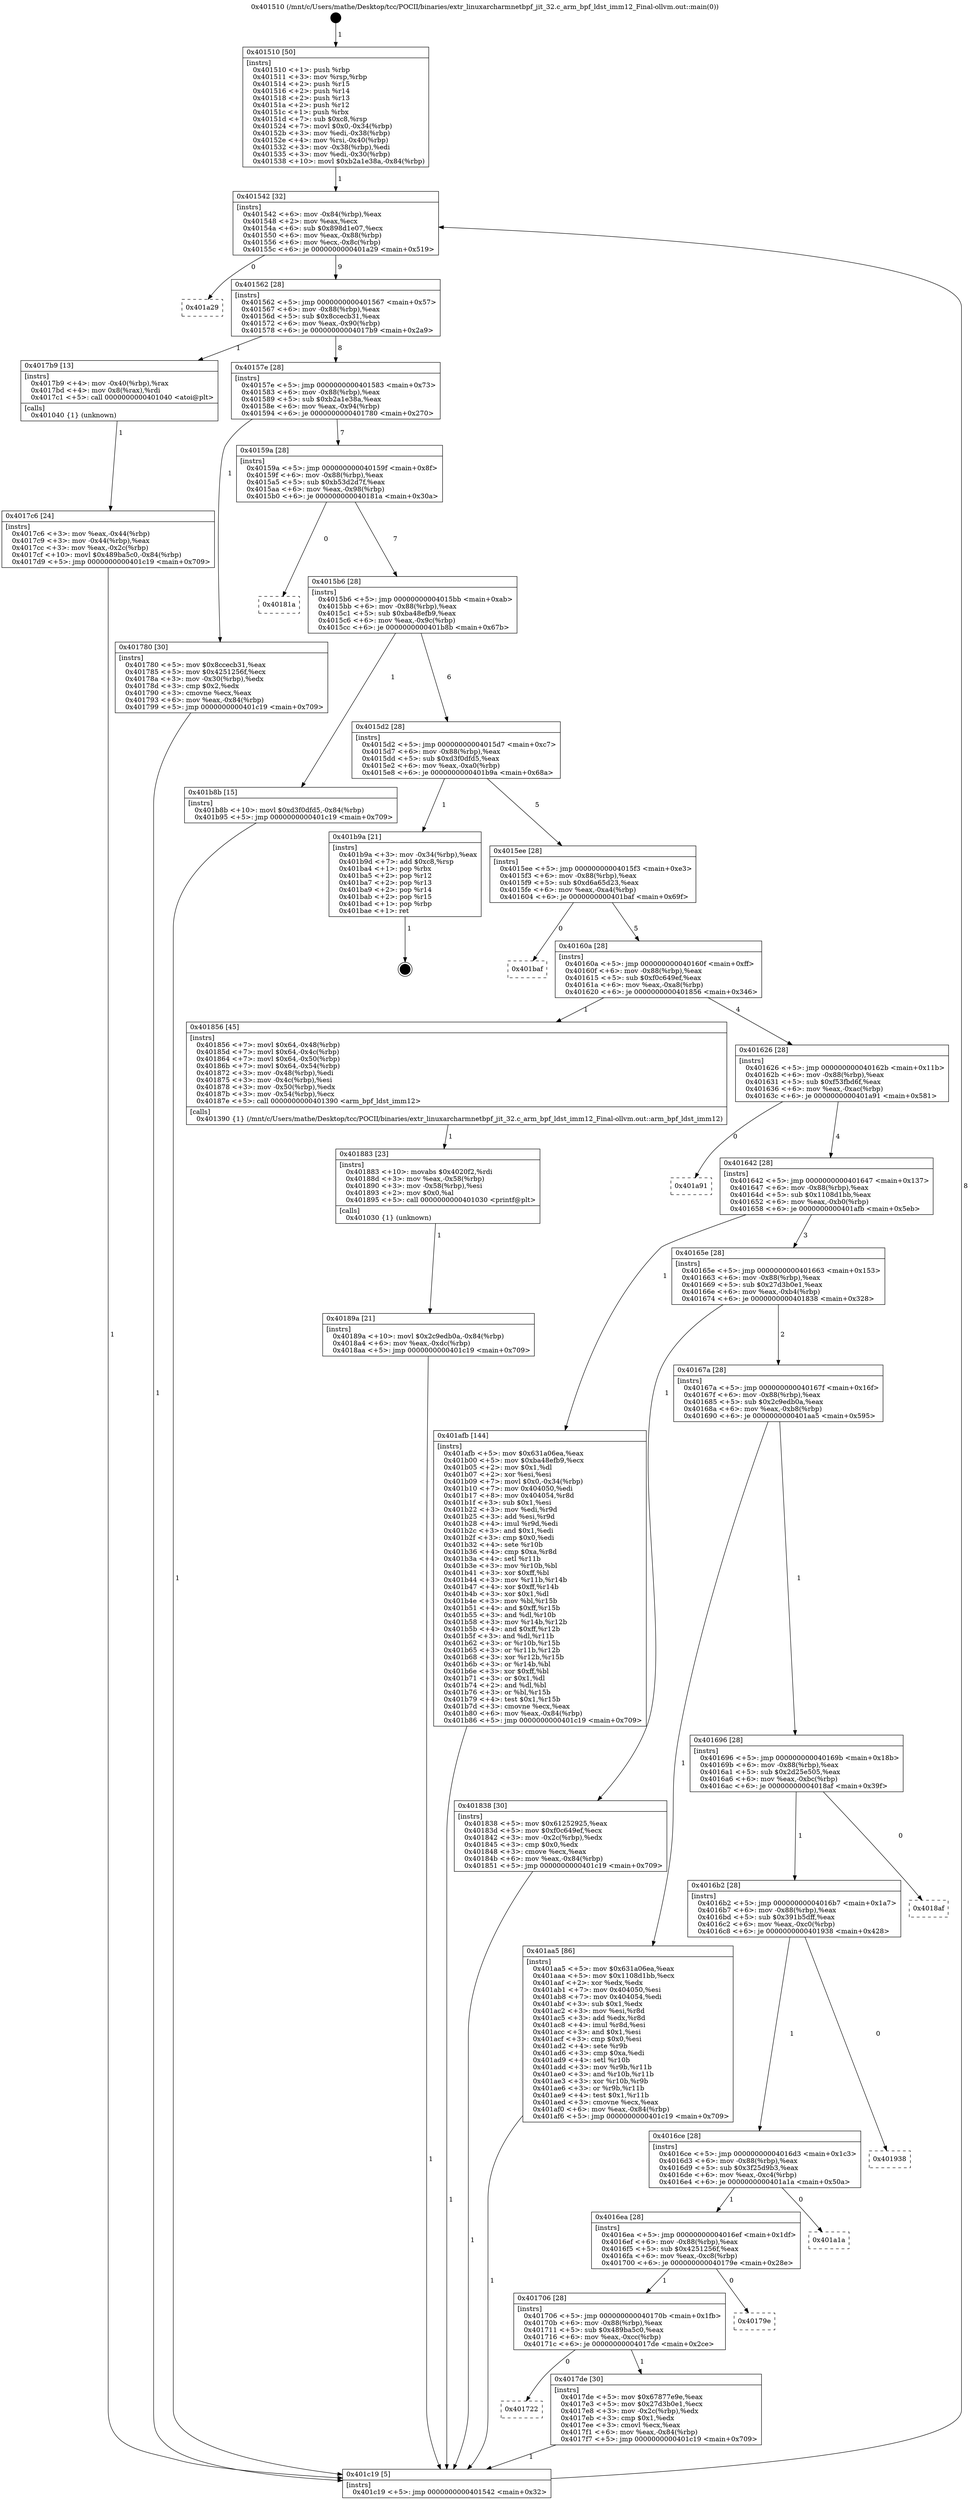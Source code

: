 digraph "0x401510" {
  label = "0x401510 (/mnt/c/Users/mathe/Desktop/tcc/POCII/binaries/extr_linuxarcharmnetbpf_jit_32.c_arm_bpf_ldst_imm12_Final-ollvm.out::main(0))"
  labelloc = "t"
  node[shape=record]

  Entry [label="",width=0.3,height=0.3,shape=circle,fillcolor=black,style=filled]
  "0x401542" [label="{
     0x401542 [32]\l
     | [instrs]\l
     &nbsp;&nbsp;0x401542 \<+6\>: mov -0x84(%rbp),%eax\l
     &nbsp;&nbsp;0x401548 \<+2\>: mov %eax,%ecx\l
     &nbsp;&nbsp;0x40154a \<+6\>: sub $0x898d1e07,%ecx\l
     &nbsp;&nbsp;0x401550 \<+6\>: mov %eax,-0x88(%rbp)\l
     &nbsp;&nbsp;0x401556 \<+6\>: mov %ecx,-0x8c(%rbp)\l
     &nbsp;&nbsp;0x40155c \<+6\>: je 0000000000401a29 \<main+0x519\>\l
  }"]
  "0x401a29" [label="{
     0x401a29\l
  }", style=dashed]
  "0x401562" [label="{
     0x401562 [28]\l
     | [instrs]\l
     &nbsp;&nbsp;0x401562 \<+5\>: jmp 0000000000401567 \<main+0x57\>\l
     &nbsp;&nbsp;0x401567 \<+6\>: mov -0x88(%rbp),%eax\l
     &nbsp;&nbsp;0x40156d \<+5\>: sub $0x8ccecb31,%eax\l
     &nbsp;&nbsp;0x401572 \<+6\>: mov %eax,-0x90(%rbp)\l
     &nbsp;&nbsp;0x401578 \<+6\>: je 00000000004017b9 \<main+0x2a9\>\l
  }"]
  Exit [label="",width=0.3,height=0.3,shape=circle,fillcolor=black,style=filled,peripheries=2]
  "0x4017b9" [label="{
     0x4017b9 [13]\l
     | [instrs]\l
     &nbsp;&nbsp;0x4017b9 \<+4\>: mov -0x40(%rbp),%rax\l
     &nbsp;&nbsp;0x4017bd \<+4\>: mov 0x8(%rax),%rdi\l
     &nbsp;&nbsp;0x4017c1 \<+5\>: call 0000000000401040 \<atoi@plt\>\l
     | [calls]\l
     &nbsp;&nbsp;0x401040 \{1\} (unknown)\l
  }"]
  "0x40157e" [label="{
     0x40157e [28]\l
     | [instrs]\l
     &nbsp;&nbsp;0x40157e \<+5\>: jmp 0000000000401583 \<main+0x73\>\l
     &nbsp;&nbsp;0x401583 \<+6\>: mov -0x88(%rbp),%eax\l
     &nbsp;&nbsp;0x401589 \<+5\>: sub $0xb2a1e38a,%eax\l
     &nbsp;&nbsp;0x40158e \<+6\>: mov %eax,-0x94(%rbp)\l
     &nbsp;&nbsp;0x401594 \<+6\>: je 0000000000401780 \<main+0x270\>\l
  }"]
  "0x40189a" [label="{
     0x40189a [21]\l
     | [instrs]\l
     &nbsp;&nbsp;0x40189a \<+10\>: movl $0x2c9edb0a,-0x84(%rbp)\l
     &nbsp;&nbsp;0x4018a4 \<+6\>: mov %eax,-0xdc(%rbp)\l
     &nbsp;&nbsp;0x4018aa \<+5\>: jmp 0000000000401c19 \<main+0x709\>\l
  }"]
  "0x401780" [label="{
     0x401780 [30]\l
     | [instrs]\l
     &nbsp;&nbsp;0x401780 \<+5\>: mov $0x8ccecb31,%eax\l
     &nbsp;&nbsp;0x401785 \<+5\>: mov $0x4251256f,%ecx\l
     &nbsp;&nbsp;0x40178a \<+3\>: mov -0x30(%rbp),%edx\l
     &nbsp;&nbsp;0x40178d \<+3\>: cmp $0x2,%edx\l
     &nbsp;&nbsp;0x401790 \<+3\>: cmovne %ecx,%eax\l
     &nbsp;&nbsp;0x401793 \<+6\>: mov %eax,-0x84(%rbp)\l
     &nbsp;&nbsp;0x401799 \<+5\>: jmp 0000000000401c19 \<main+0x709\>\l
  }"]
  "0x40159a" [label="{
     0x40159a [28]\l
     | [instrs]\l
     &nbsp;&nbsp;0x40159a \<+5\>: jmp 000000000040159f \<main+0x8f\>\l
     &nbsp;&nbsp;0x40159f \<+6\>: mov -0x88(%rbp),%eax\l
     &nbsp;&nbsp;0x4015a5 \<+5\>: sub $0xb53d2d7f,%eax\l
     &nbsp;&nbsp;0x4015aa \<+6\>: mov %eax,-0x98(%rbp)\l
     &nbsp;&nbsp;0x4015b0 \<+6\>: je 000000000040181a \<main+0x30a\>\l
  }"]
  "0x401c19" [label="{
     0x401c19 [5]\l
     | [instrs]\l
     &nbsp;&nbsp;0x401c19 \<+5\>: jmp 0000000000401542 \<main+0x32\>\l
  }"]
  "0x401510" [label="{
     0x401510 [50]\l
     | [instrs]\l
     &nbsp;&nbsp;0x401510 \<+1\>: push %rbp\l
     &nbsp;&nbsp;0x401511 \<+3\>: mov %rsp,%rbp\l
     &nbsp;&nbsp;0x401514 \<+2\>: push %r15\l
     &nbsp;&nbsp;0x401516 \<+2\>: push %r14\l
     &nbsp;&nbsp;0x401518 \<+2\>: push %r13\l
     &nbsp;&nbsp;0x40151a \<+2\>: push %r12\l
     &nbsp;&nbsp;0x40151c \<+1\>: push %rbx\l
     &nbsp;&nbsp;0x40151d \<+7\>: sub $0xc8,%rsp\l
     &nbsp;&nbsp;0x401524 \<+7\>: movl $0x0,-0x34(%rbp)\l
     &nbsp;&nbsp;0x40152b \<+3\>: mov %edi,-0x38(%rbp)\l
     &nbsp;&nbsp;0x40152e \<+4\>: mov %rsi,-0x40(%rbp)\l
     &nbsp;&nbsp;0x401532 \<+3\>: mov -0x38(%rbp),%edi\l
     &nbsp;&nbsp;0x401535 \<+3\>: mov %edi,-0x30(%rbp)\l
     &nbsp;&nbsp;0x401538 \<+10\>: movl $0xb2a1e38a,-0x84(%rbp)\l
  }"]
  "0x4017c6" [label="{
     0x4017c6 [24]\l
     | [instrs]\l
     &nbsp;&nbsp;0x4017c6 \<+3\>: mov %eax,-0x44(%rbp)\l
     &nbsp;&nbsp;0x4017c9 \<+3\>: mov -0x44(%rbp),%eax\l
     &nbsp;&nbsp;0x4017cc \<+3\>: mov %eax,-0x2c(%rbp)\l
     &nbsp;&nbsp;0x4017cf \<+10\>: movl $0x489ba5c0,-0x84(%rbp)\l
     &nbsp;&nbsp;0x4017d9 \<+5\>: jmp 0000000000401c19 \<main+0x709\>\l
  }"]
  "0x401883" [label="{
     0x401883 [23]\l
     | [instrs]\l
     &nbsp;&nbsp;0x401883 \<+10\>: movabs $0x4020f2,%rdi\l
     &nbsp;&nbsp;0x40188d \<+3\>: mov %eax,-0x58(%rbp)\l
     &nbsp;&nbsp;0x401890 \<+3\>: mov -0x58(%rbp),%esi\l
     &nbsp;&nbsp;0x401893 \<+2\>: mov $0x0,%al\l
     &nbsp;&nbsp;0x401895 \<+5\>: call 0000000000401030 \<printf@plt\>\l
     | [calls]\l
     &nbsp;&nbsp;0x401030 \{1\} (unknown)\l
  }"]
  "0x40181a" [label="{
     0x40181a\l
  }", style=dashed]
  "0x4015b6" [label="{
     0x4015b6 [28]\l
     | [instrs]\l
     &nbsp;&nbsp;0x4015b6 \<+5\>: jmp 00000000004015bb \<main+0xab\>\l
     &nbsp;&nbsp;0x4015bb \<+6\>: mov -0x88(%rbp),%eax\l
     &nbsp;&nbsp;0x4015c1 \<+5\>: sub $0xba48efb9,%eax\l
     &nbsp;&nbsp;0x4015c6 \<+6\>: mov %eax,-0x9c(%rbp)\l
     &nbsp;&nbsp;0x4015cc \<+6\>: je 0000000000401b8b \<main+0x67b\>\l
  }"]
  "0x401722" [label="{
     0x401722\l
  }", style=dashed]
  "0x401b8b" [label="{
     0x401b8b [15]\l
     | [instrs]\l
     &nbsp;&nbsp;0x401b8b \<+10\>: movl $0xd3f0dfd5,-0x84(%rbp)\l
     &nbsp;&nbsp;0x401b95 \<+5\>: jmp 0000000000401c19 \<main+0x709\>\l
  }"]
  "0x4015d2" [label="{
     0x4015d2 [28]\l
     | [instrs]\l
     &nbsp;&nbsp;0x4015d2 \<+5\>: jmp 00000000004015d7 \<main+0xc7\>\l
     &nbsp;&nbsp;0x4015d7 \<+6\>: mov -0x88(%rbp),%eax\l
     &nbsp;&nbsp;0x4015dd \<+5\>: sub $0xd3f0dfd5,%eax\l
     &nbsp;&nbsp;0x4015e2 \<+6\>: mov %eax,-0xa0(%rbp)\l
     &nbsp;&nbsp;0x4015e8 \<+6\>: je 0000000000401b9a \<main+0x68a\>\l
  }"]
  "0x4017de" [label="{
     0x4017de [30]\l
     | [instrs]\l
     &nbsp;&nbsp;0x4017de \<+5\>: mov $0x67877e9e,%eax\l
     &nbsp;&nbsp;0x4017e3 \<+5\>: mov $0x27d3b0e1,%ecx\l
     &nbsp;&nbsp;0x4017e8 \<+3\>: mov -0x2c(%rbp),%edx\l
     &nbsp;&nbsp;0x4017eb \<+3\>: cmp $0x1,%edx\l
     &nbsp;&nbsp;0x4017ee \<+3\>: cmovl %ecx,%eax\l
     &nbsp;&nbsp;0x4017f1 \<+6\>: mov %eax,-0x84(%rbp)\l
     &nbsp;&nbsp;0x4017f7 \<+5\>: jmp 0000000000401c19 \<main+0x709\>\l
  }"]
  "0x401b9a" [label="{
     0x401b9a [21]\l
     | [instrs]\l
     &nbsp;&nbsp;0x401b9a \<+3\>: mov -0x34(%rbp),%eax\l
     &nbsp;&nbsp;0x401b9d \<+7\>: add $0xc8,%rsp\l
     &nbsp;&nbsp;0x401ba4 \<+1\>: pop %rbx\l
     &nbsp;&nbsp;0x401ba5 \<+2\>: pop %r12\l
     &nbsp;&nbsp;0x401ba7 \<+2\>: pop %r13\l
     &nbsp;&nbsp;0x401ba9 \<+2\>: pop %r14\l
     &nbsp;&nbsp;0x401bab \<+2\>: pop %r15\l
     &nbsp;&nbsp;0x401bad \<+1\>: pop %rbp\l
     &nbsp;&nbsp;0x401bae \<+1\>: ret\l
  }"]
  "0x4015ee" [label="{
     0x4015ee [28]\l
     | [instrs]\l
     &nbsp;&nbsp;0x4015ee \<+5\>: jmp 00000000004015f3 \<main+0xe3\>\l
     &nbsp;&nbsp;0x4015f3 \<+6\>: mov -0x88(%rbp),%eax\l
     &nbsp;&nbsp;0x4015f9 \<+5\>: sub $0xd6a65d23,%eax\l
     &nbsp;&nbsp;0x4015fe \<+6\>: mov %eax,-0xa4(%rbp)\l
     &nbsp;&nbsp;0x401604 \<+6\>: je 0000000000401baf \<main+0x69f\>\l
  }"]
  "0x401706" [label="{
     0x401706 [28]\l
     | [instrs]\l
     &nbsp;&nbsp;0x401706 \<+5\>: jmp 000000000040170b \<main+0x1fb\>\l
     &nbsp;&nbsp;0x40170b \<+6\>: mov -0x88(%rbp),%eax\l
     &nbsp;&nbsp;0x401711 \<+5\>: sub $0x489ba5c0,%eax\l
     &nbsp;&nbsp;0x401716 \<+6\>: mov %eax,-0xcc(%rbp)\l
     &nbsp;&nbsp;0x40171c \<+6\>: je 00000000004017de \<main+0x2ce\>\l
  }"]
  "0x401baf" [label="{
     0x401baf\l
  }", style=dashed]
  "0x40160a" [label="{
     0x40160a [28]\l
     | [instrs]\l
     &nbsp;&nbsp;0x40160a \<+5\>: jmp 000000000040160f \<main+0xff\>\l
     &nbsp;&nbsp;0x40160f \<+6\>: mov -0x88(%rbp),%eax\l
     &nbsp;&nbsp;0x401615 \<+5\>: sub $0xf0c649ef,%eax\l
     &nbsp;&nbsp;0x40161a \<+6\>: mov %eax,-0xa8(%rbp)\l
     &nbsp;&nbsp;0x401620 \<+6\>: je 0000000000401856 \<main+0x346\>\l
  }"]
  "0x40179e" [label="{
     0x40179e\l
  }", style=dashed]
  "0x401856" [label="{
     0x401856 [45]\l
     | [instrs]\l
     &nbsp;&nbsp;0x401856 \<+7\>: movl $0x64,-0x48(%rbp)\l
     &nbsp;&nbsp;0x40185d \<+7\>: movl $0x64,-0x4c(%rbp)\l
     &nbsp;&nbsp;0x401864 \<+7\>: movl $0x64,-0x50(%rbp)\l
     &nbsp;&nbsp;0x40186b \<+7\>: movl $0x64,-0x54(%rbp)\l
     &nbsp;&nbsp;0x401872 \<+3\>: mov -0x48(%rbp),%edi\l
     &nbsp;&nbsp;0x401875 \<+3\>: mov -0x4c(%rbp),%esi\l
     &nbsp;&nbsp;0x401878 \<+3\>: mov -0x50(%rbp),%edx\l
     &nbsp;&nbsp;0x40187b \<+3\>: mov -0x54(%rbp),%ecx\l
     &nbsp;&nbsp;0x40187e \<+5\>: call 0000000000401390 \<arm_bpf_ldst_imm12\>\l
     | [calls]\l
     &nbsp;&nbsp;0x401390 \{1\} (/mnt/c/Users/mathe/Desktop/tcc/POCII/binaries/extr_linuxarcharmnetbpf_jit_32.c_arm_bpf_ldst_imm12_Final-ollvm.out::arm_bpf_ldst_imm12)\l
  }"]
  "0x401626" [label="{
     0x401626 [28]\l
     | [instrs]\l
     &nbsp;&nbsp;0x401626 \<+5\>: jmp 000000000040162b \<main+0x11b\>\l
     &nbsp;&nbsp;0x40162b \<+6\>: mov -0x88(%rbp),%eax\l
     &nbsp;&nbsp;0x401631 \<+5\>: sub $0xf53fbd6f,%eax\l
     &nbsp;&nbsp;0x401636 \<+6\>: mov %eax,-0xac(%rbp)\l
     &nbsp;&nbsp;0x40163c \<+6\>: je 0000000000401a91 \<main+0x581\>\l
  }"]
  "0x4016ea" [label="{
     0x4016ea [28]\l
     | [instrs]\l
     &nbsp;&nbsp;0x4016ea \<+5\>: jmp 00000000004016ef \<main+0x1df\>\l
     &nbsp;&nbsp;0x4016ef \<+6\>: mov -0x88(%rbp),%eax\l
     &nbsp;&nbsp;0x4016f5 \<+5\>: sub $0x4251256f,%eax\l
     &nbsp;&nbsp;0x4016fa \<+6\>: mov %eax,-0xc8(%rbp)\l
     &nbsp;&nbsp;0x401700 \<+6\>: je 000000000040179e \<main+0x28e\>\l
  }"]
  "0x401a91" [label="{
     0x401a91\l
  }", style=dashed]
  "0x401642" [label="{
     0x401642 [28]\l
     | [instrs]\l
     &nbsp;&nbsp;0x401642 \<+5\>: jmp 0000000000401647 \<main+0x137\>\l
     &nbsp;&nbsp;0x401647 \<+6\>: mov -0x88(%rbp),%eax\l
     &nbsp;&nbsp;0x40164d \<+5\>: sub $0x1108d1bb,%eax\l
     &nbsp;&nbsp;0x401652 \<+6\>: mov %eax,-0xb0(%rbp)\l
     &nbsp;&nbsp;0x401658 \<+6\>: je 0000000000401afb \<main+0x5eb\>\l
  }"]
  "0x401a1a" [label="{
     0x401a1a\l
  }", style=dashed]
  "0x401afb" [label="{
     0x401afb [144]\l
     | [instrs]\l
     &nbsp;&nbsp;0x401afb \<+5\>: mov $0x631a06ea,%eax\l
     &nbsp;&nbsp;0x401b00 \<+5\>: mov $0xba48efb9,%ecx\l
     &nbsp;&nbsp;0x401b05 \<+2\>: mov $0x1,%dl\l
     &nbsp;&nbsp;0x401b07 \<+2\>: xor %esi,%esi\l
     &nbsp;&nbsp;0x401b09 \<+7\>: movl $0x0,-0x34(%rbp)\l
     &nbsp;&nbsp;0x401b10 \<+7\>: mov 0x404050,%edi\l
     &nbsp;&nbsp;0x401b17 \<+8\>: mov 0x404054,%r8d\l
     &nbsp;&nbsp;0x401b1f \<+3\>: sub $0x1,%esi\l
     &nbsp;&nbsp;0x401b22 \<+3\>: mov %edi,%r9d\l
     &nbsp;&nbsp;0x401b25 \<+3\>: add %esi,%r9d\l
     &nbsp;&nbsp;0x401b28 \<+4\>: imul %r9d,%edi\l
     &nbsp;&nbsp;0x401b2c \<+3\>: and $0x1,%edi\l
     &nbsp;&nbsp;0x401b2f \<+3\>: cmp $0x0,%edi\l
     &nbsp;&nbsp;0x401b32 \<+4\>: sete %r10b\l
     &nbsp;&nbsp;0x401b36 \<+4\>: cmp $0xa,%r8d\l
     &nbsp;&nbsp;0x401b3a \<+4\>: setl %r11b\l
     &nbsp;&nbsp;0x401b3e \<+3\>: mov %r10b,%bl\l
     &nbsp;&nbsp;0x401b41 \<+3\>: xor $0xff,%bl\l
     &nbsp;&nbsp;0x401b44 \<+3\>: mov %r11b,%r14b\l
     &nbsp;&nbsp;0x401b47 \<+4\>: xor $0xff,%r14b\l
     &nbsp;&nbsp;0x401b4b \<+3\>: xor $0x1,%dl\l
     &nbsp;&nbsp;0x401b4e \<+3\>: mov %bl,%r15b\l
     &nbsp;&nbsp;0x401b51 \<+4\>: and $0xff,%r15b\l
     &nbsp;&nbsp;0x401b55 \<+3\>: and %dl,%r10b\l
     &nbsp;&nbsp;0x401b58 \<+3\>: mov %r14b,%r12b\l
     &nbsp;&nbsp;0x401b5b \<+4\>: and $0xff,%r12b\l
     &nbsp;&nbsp;0x401b5f \<+3\>: and %dl,%r11b\l
     &nbsp;&nbsp;0x401b62 \<+3\>: or %r10b,%r15b\l
     &nbsp;&nbsp;0x401b65 \<+3\>: or %r11b,%r12b\l
     &nbsp;&nbsp;0x401b68 \<+3\>: xor %r12b,%r15b\l
     &nbsp;&nbsp;0x401b6b \<+3\>: or %r14b,%bl\l
     &nbsp;&nbsp;0x401b6e \<+3\>: xor $0xff,%bl\l
     &nbsp;&nbsp;0x401b71 \<+3\>: or $0x1,%dl\l
     &nbsp;&nbsp;0x401b74 \<+2\>: and %dl,%bl\l
     &nbsp;&nbsp;0x401b76 \<+3\>: or %bl,%r15b\l
     &nbsp;&nbsp;0x401b79 \<+4\>: test $0x1,%r15b\l
     &nbsp;&nbsp;0x401b7d \<+3\>: cmovne %ecx,%eax\l
     &nbsp;&nbsp;0x401b80 \<+6\>: mov %eax,-0x84(%rbp)\l
     &nbsp;&nbsp;0x401b86 \<+5\>: jmp 0000000000401c19 \<main+0x709\>\l
  }"]
  "0x40165e" [label="{
     0x40165e [28]\l
     | [instrs]\l
     &nbsp;&nbsp;0x40165e \<+5\>: jmp 0000000000401663 \<main+0x153\>\l
     &nbsp;&nbsp;0x401663 \<+6\>: mov -0x88(%rbp),%eax\l
     &nbsp;&nbsp;0x401669 \<+5\>: sub $0x27d3b0e1,%eax\l
     &nbsp;&nbsp;0x40166e \<+6\>: mov %eax,-0xb4(%rbp)\l
     &nbsp;&nbsp;0x401674 \<+6\>: je 0000000000401838 \<main+0x328\>\l
  }"]
  "0x4016ce" [label="{
     0x4016ce [28]\l
     | [instrs]\l
     &nbsp;&nbsp;0x4016ce \<+5\>: jmp 00000000004016d3 \<main+0x1c3\>\l
     &nbsp;&nbsp;0x4016d3 \<+6\>: mov -0x88(%rbp),%eax\l
     &nbsp;&nbsp;0x4016d9 \<+5\>: sub $0x3f25d9b3,%eax\l
     &nbsp;&nbsp;0x4016de \<+6\>: mov %eax,-0xc4(%rbp)\l
     &nbsp;&nbsp;0x4016e4 \<+6\>: je 0000000000401a1a \<main+0x50a\>\l
  }"]
  "0x401838" [label="{
     0x401838 [30]\l
     | [instrs]\l
     &nbsp;&nbsp;0x401838 \<+5\>: mov $0x61252925,%eax\l
     &nbsp;&nbsp;0x40183d \<+5\>: mov $0xf0c649ef,%ecx\l
     &nbsp;&nbsp;0x401842 \<+3\>: mov -0x2c(%rbp),%edx\l
     &nbsp;&nbsp;0x401845 \<+3\>: cmp $0x0,%edx\l
     &nbsp;&nbsp;0x401848 \<+3\>: cmove %ecx,%eax\l
     &nbsp;&nbsp;0x40184b \<+6\>: mov %eax,-0x84(%rbp)\l
     &nbsp;&nbsp;0x401851 \<+5\>: jmp 0000000000401c19 \<main+0x709\>\l
  }"]
  "0x40167a" [label="{
     0x40167a [28]\l
     | [instrs]\l
     &nbsp;&nbsp;0x40167a \<+5\>: jmp 000000000040167f \<main+0x16f\>\l
     &nbsp;&nbsp;0x40167f \<+6\>: mov -0x88(%rbp),%eax\l
     &nbsp;&nbsp;0x401685 \<+5\>: sub $0x2c9edb0a,%eax\l
     &nbsp;&nbsp;0x40168a \<+6\>: mov %eax,-0xb8(%rbp)\l
     &nbsp;&nbsp;0x401690 \<+6\>: je 0000000000401aa5 \<main+0x595\>\l
  }"]
  "0x401938" [label="{
     0x401938\l
  }", style=dashed]
  "0x401aa5" [label="{
     0x401aa5 [86]\l
     | [instrs]\l
     &nbsp;&nbsp;0x401aa5 \<+5\>: mov $0x631a06ea,%eax\l
     &nbsp;&nbsp;0x401aaa \<+5\>: mov $0x1108d1bb,%ecx\l
     &nbsp;&nbsp;0x401aaf \<+2\>: xor %edx,%edx\l
     &nbsp;&nbsp;0x401ab1 \<+7\>: mov 0x404050,%esi\l
     &nbsp;&nbsp;0x401ab8 \<+7\>: mov 0x404054,%edi\l
     &nbsp;&nbsp;0x401abf \<+3\>: sub $0x1,%edx\l
     &nbsp;&nbsp;0x401ac2 \<+3\>: mov %esi,%r8d\l
     &nbsp;&nbsp;0x401ac5 \<+3\>: add %edx,%r8d\l
     &nbsp;&nbsp;0x401ac8 \<+4\>: imul %r8d,%esi\l
     &nbsp;&nbsp;0x401acc \<+3\>: and $0x1,%esi\l
     &nbsp;&nbsp;0x401acf \<+3\>: cmp $0x0,%esi\l
     &nbsp;&nbsp;0x401ad2 \<+4\>: sete %r9b\l
     &nbsp;&nbsp;0x401ad6 \<+3\>: cmp $0xa,%edi\l
     &nbsp;&nbsp;0x401ad9 \<+4\>: setl %r10b\l
     &nbsp;&nbsp;0x401add \<+3\>: mov %r9b,%r11b\l
     &nbsp;&nbsp;0x401ae0 \<+3\>: and %r10b,%r11b\l
     &nbsp;&nbsp;0x401ae3 \<+3\>: xor %r10b,%r9b\l
     &nbsp;&nbsp;0x401ae6 \<+3\>: or %r9b,%r11b\l
     &nbsp;&nbsp;0x401ae9 \<+4\>: test $0x1,%r11b\l
     &nbsp;&nbsp;0x401aed \<+3\>: cmovne %ecx,%eax\l
     &nbsp;&nbsp;0x401af0 \<+6\>: mov %eax,-0x84(%rbp)\l
     &nbsp;&nbsp;0x401af6 \<+5\>: jmp 0000000000401c19 \<main+0x709\>\l
  }"]
  "0x401696" [label="{
     0x401696 [28]\l
     | [instrs]\l
     &nbsp;&nbsp;0x401696 \<+5\>: jmp 000000000040169b \<main+0x18b\>\l
     &nbsp;&nbsp;0x40169b \<+6\>: mov -0x88(%rbp),%eax\l
     &nbsp;&nbsp;0x4016a1 \<+5\>: sub $0x2d25e505,%eax\l
     &nbsp;&nbsp;0x4016a6 \<+6\>: mov %eax,-0xbc(%rbp)\l
     &nbsp;&nbsp;0x4016ac \<+6\>: je 00000000004018af \<main+0x39f\>\l
  }"]
  "0x4016b2" [label="{
     0x4016b2 [28]\l
     | [instrs]\l
     &nbsp;&nbsp;0x4016b2 \<+5\>: jmp 00000000004016b7 \<main+0x1a7\>\l
     &nbsp;&nbsp;0x4016b7 \<+6\>: mov -0x88(%rbp),%eax\l
     &nbsp;&nbsp;0x4016bd \<+5\>: sub $0x391b5dff,%eax\l
     &nbsp;&nbsp;0x4016c2 \<+6\>: mov %eax,-0xc0(%rbp)\l
     &nbsp;&nbsp;0x4016c8 \<+6\>: je 0000000000401938 \<main+0x428\>\l
  }"]
  "0x4018af" [label="{
     0x4018af\l
  }", style=dashed]
  Entry -> "0x401510" [label=" 1"]
  "0x401542" -> "0x401a29" [label=" 0"]
  "0x401542" -> "0x401562" [label=" 9"]
  "0x401b9a" -> Exit [label=" 1"]
  "0x401562" -> "0x4017b9" [label=" 1"]
  "0x401562" -> "0x40157e" [label=" 8"]
  "0x401b8b" -> "0x401c19" [label=" 1"]
  "0x40157e" -> "0x401780" [label=" 1"]
  "0x40157e" -> "0x40159a" [label=" 7"]
  "0x401780" -> "0x401c19" [label=" 1"]
  "0x401510" -> "0x401542" [label=" 1"]
  "0x401c19" -> "0x401542" [label=" 8"]
  "0x4017b9" -> "0x4017c6" [label=" 1"]
  "0x4017c6" -> "0x401c19" [label=" 1"]
  "0x401afb" -> "0x401c19" [label=" 1"]
  "0x40159a" -> "0x40181a" [label=" 0"]
  "0x40159a" -> "0x4015b6" [label=" 7"]
  "0x401aa5" -> "0x401c19" [label=" 1"]
  "0x4015b6" -> "0x401b8b" [label=" 1"]
  "0x4015b6" -> "0x4015d2" [label=" 6"]
  "0x40189a" -> "0x401c19" [label=" 1"]
  "0x4015d2" -> "0x401b9a" [label=" 1"]
  "0x4015d2" -> "0x4015ee" [label=" 5"]
  "0x401883" -> "0x40189a" [label=" 1"]
  "0x4015ee" -> "0x401baf" [label=" 0"]
  "0x4015ee" -> "0x40160a" [label=" 5"]
  "0x401838" -> "0x401c19" [label=" 1"]
  "0x40160a" -> "0x401856" [label=" 1"]
  "0x40160a" -> "0x401626" [label=" 4"]
  "0x4017de" -> "0x401c19" [label=" 1"]
  "0x401626" -> "0x401a91" [label=" 0"]
  "0x401626" -> "0x401642" [label=" 4"]
  "0x401706" -> "0x4017de" [label=" 1"]
  "0x401642" -> "0x401afb" [label=" 1"]
  "0x401642" -> "0x40165e" [label=" 3"]
  "0x401856" -> "0x401883" [label=" 1"]
  "0x40165e" -> "0x401838" [label=" 1"]
  "0x40165e" -> "0x40167a" [label=" 2"]
  "0x4016ea" -> "0x40179e" [label=" 0"]
  "0x40167a" -> "0x401aa5" [label=" 1"]
  "0x40167a" -> "0x401696" [label=" 1"]
  "0x401706" -> "0x401722" [label=" 0"]
  "0x401696" -> "0x4018af" [label=" 0"]
  "0x401696" -> "0x4016b2" [label=" 1"]
  "0x4016ce" -> "0x4016ea" [label=" 1"]
  "0x4016b2" -> "0x401938" [label=" 0"]
  "0x4016b2" -> "0x4016ce" [label=" 1"]
  "0x4016ea" -> "0x401706" [label=" 1"]
  "0x4016ce" -> "0x401a1a" [label=" 0"]
}
